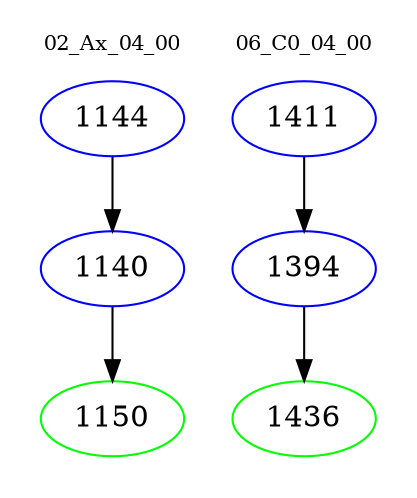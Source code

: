 digraph{
subgraph cluster_0 {
color = white
label = "02_Ax_04_00";
fontsize=10;
T0_1144 [label="1144", color="blue"]
T0_1144 -> T0_1140 [color="black"]
T0_1140 [label="1140", color="blue"]
T0_1140 -> T0_1150 [color="black"]
T0_1150 [label="1150", color="green"]
}
subgraph cluster_1 {
color = white
label = "06_C0_04_00";
fontsize=10;
T1_1411 [label="1411", color="blue"]
T1_1411 -> T1_1394 [color="black"]
T1_1394 [label="1394", color="blue"]
T1_1394 -> T1_1436 [color="black"]
T1_1436 [label="1436", color="green"]
}
}
